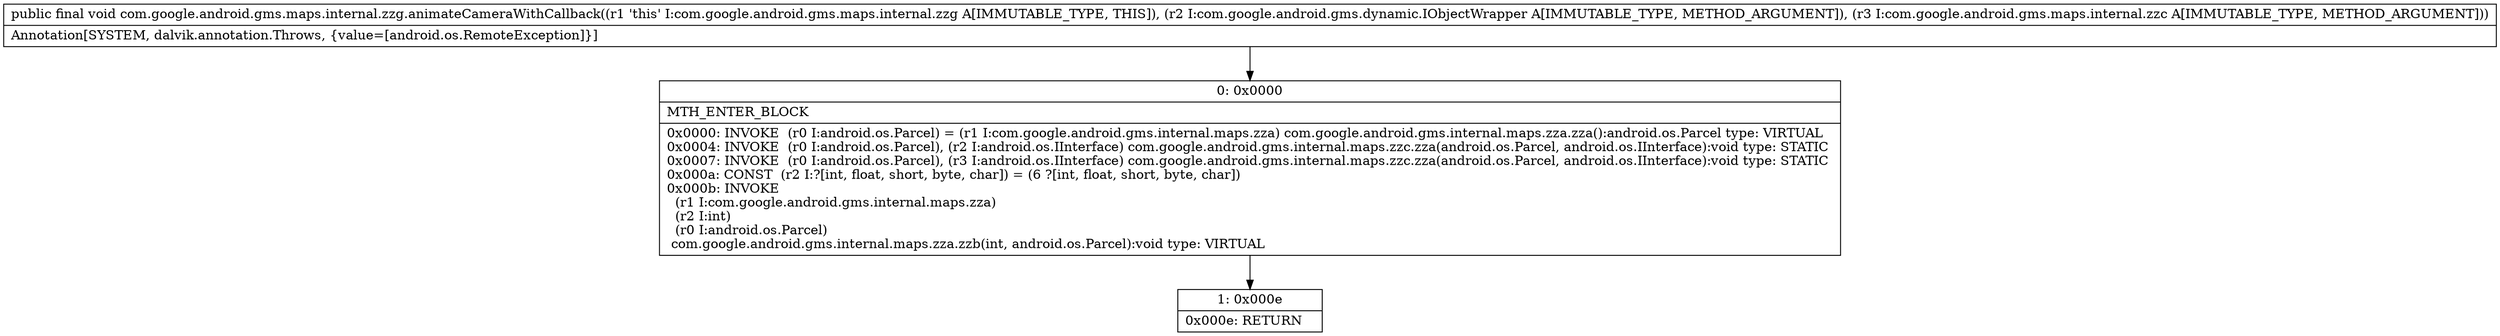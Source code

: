 digraph "CFG forcom.google.android.gms.maps.internal.zzg.animateCameraWithCallback(Lcom\/google\/android\/gms\/dynamic\/IObjectWrapper;Lcom\/google\/android\/gms\/maps\/internal\/zzc;)V" {
Node_0 [shape=record,label="{0\:\ 0x0000|MTH_ENTER_BLOCK\l|0x0000: INVOKE  (r0 I:android.os.Parcel) = (r1 I:com.google.android.gms.internal.maps.zza) com.google.android.gms.internal.maps.zza.zza():android.os.Parcel type: VIRTUAL \l0x0004: INVOKE  (r0 I:android.os.Parcel), (r2 I:android.os.IInterface) com.google.android.gms.internal.maps.zzc.zza(android.os.Parcel, android.os.IInterface):void type: STATIC \l0x0007: INVOKE  (r0 I:android.os.Parcel), (r3 I:android.os.IInterface) com.google.android.gms.internal.maps.zzc.zza(android.os.Parcel, android.os.IInterface):void type: STATIC \l0x000a: CONST  (r2 I:?[int, float, short, byte, char]) = (6 ?[int, float, short, byte, char]) \l0x000b: INVOKE  \l  (r1 I:com.google.android.gms.internal.maps.zza)\l  (r2 I:int)\l  (r0 I:android.os.Parcel)\l com.google.android.gms.internal.maps.zza.zzb(int, android.os.Parcel):void type: VIRTUAL \l}"];
Node_1 [shape=record,label="{1\:\ 0x000e|0x000e: RETURN   \l}"];
MethodNode[shape=record,label="{public final void com.google.android.gms.maps.internal.zzg.animateCameraWithCallback((r1 'this' I:com.google.android.gms.maps.internal.zzg A[IMMUTABLE_TYPE, THIS]), (r2 I:com.google.android.gms.dynamic.IObjectWrapper A[IMMUTABLE_TYPE, METHOD_ARGUMENT]), (r3 I:com.google.android.gms.maps.internal.zzc A[IMMUTABLE_TYPE, METHOD_ARGUMENT]))  | Annotation[SYSTEM, dalvik.annotation.Throws, \{value=[android.os.RemoteException]\}]\l}"];
MethodNode -> Node_0;
Node_0 -> Node_1;
}

